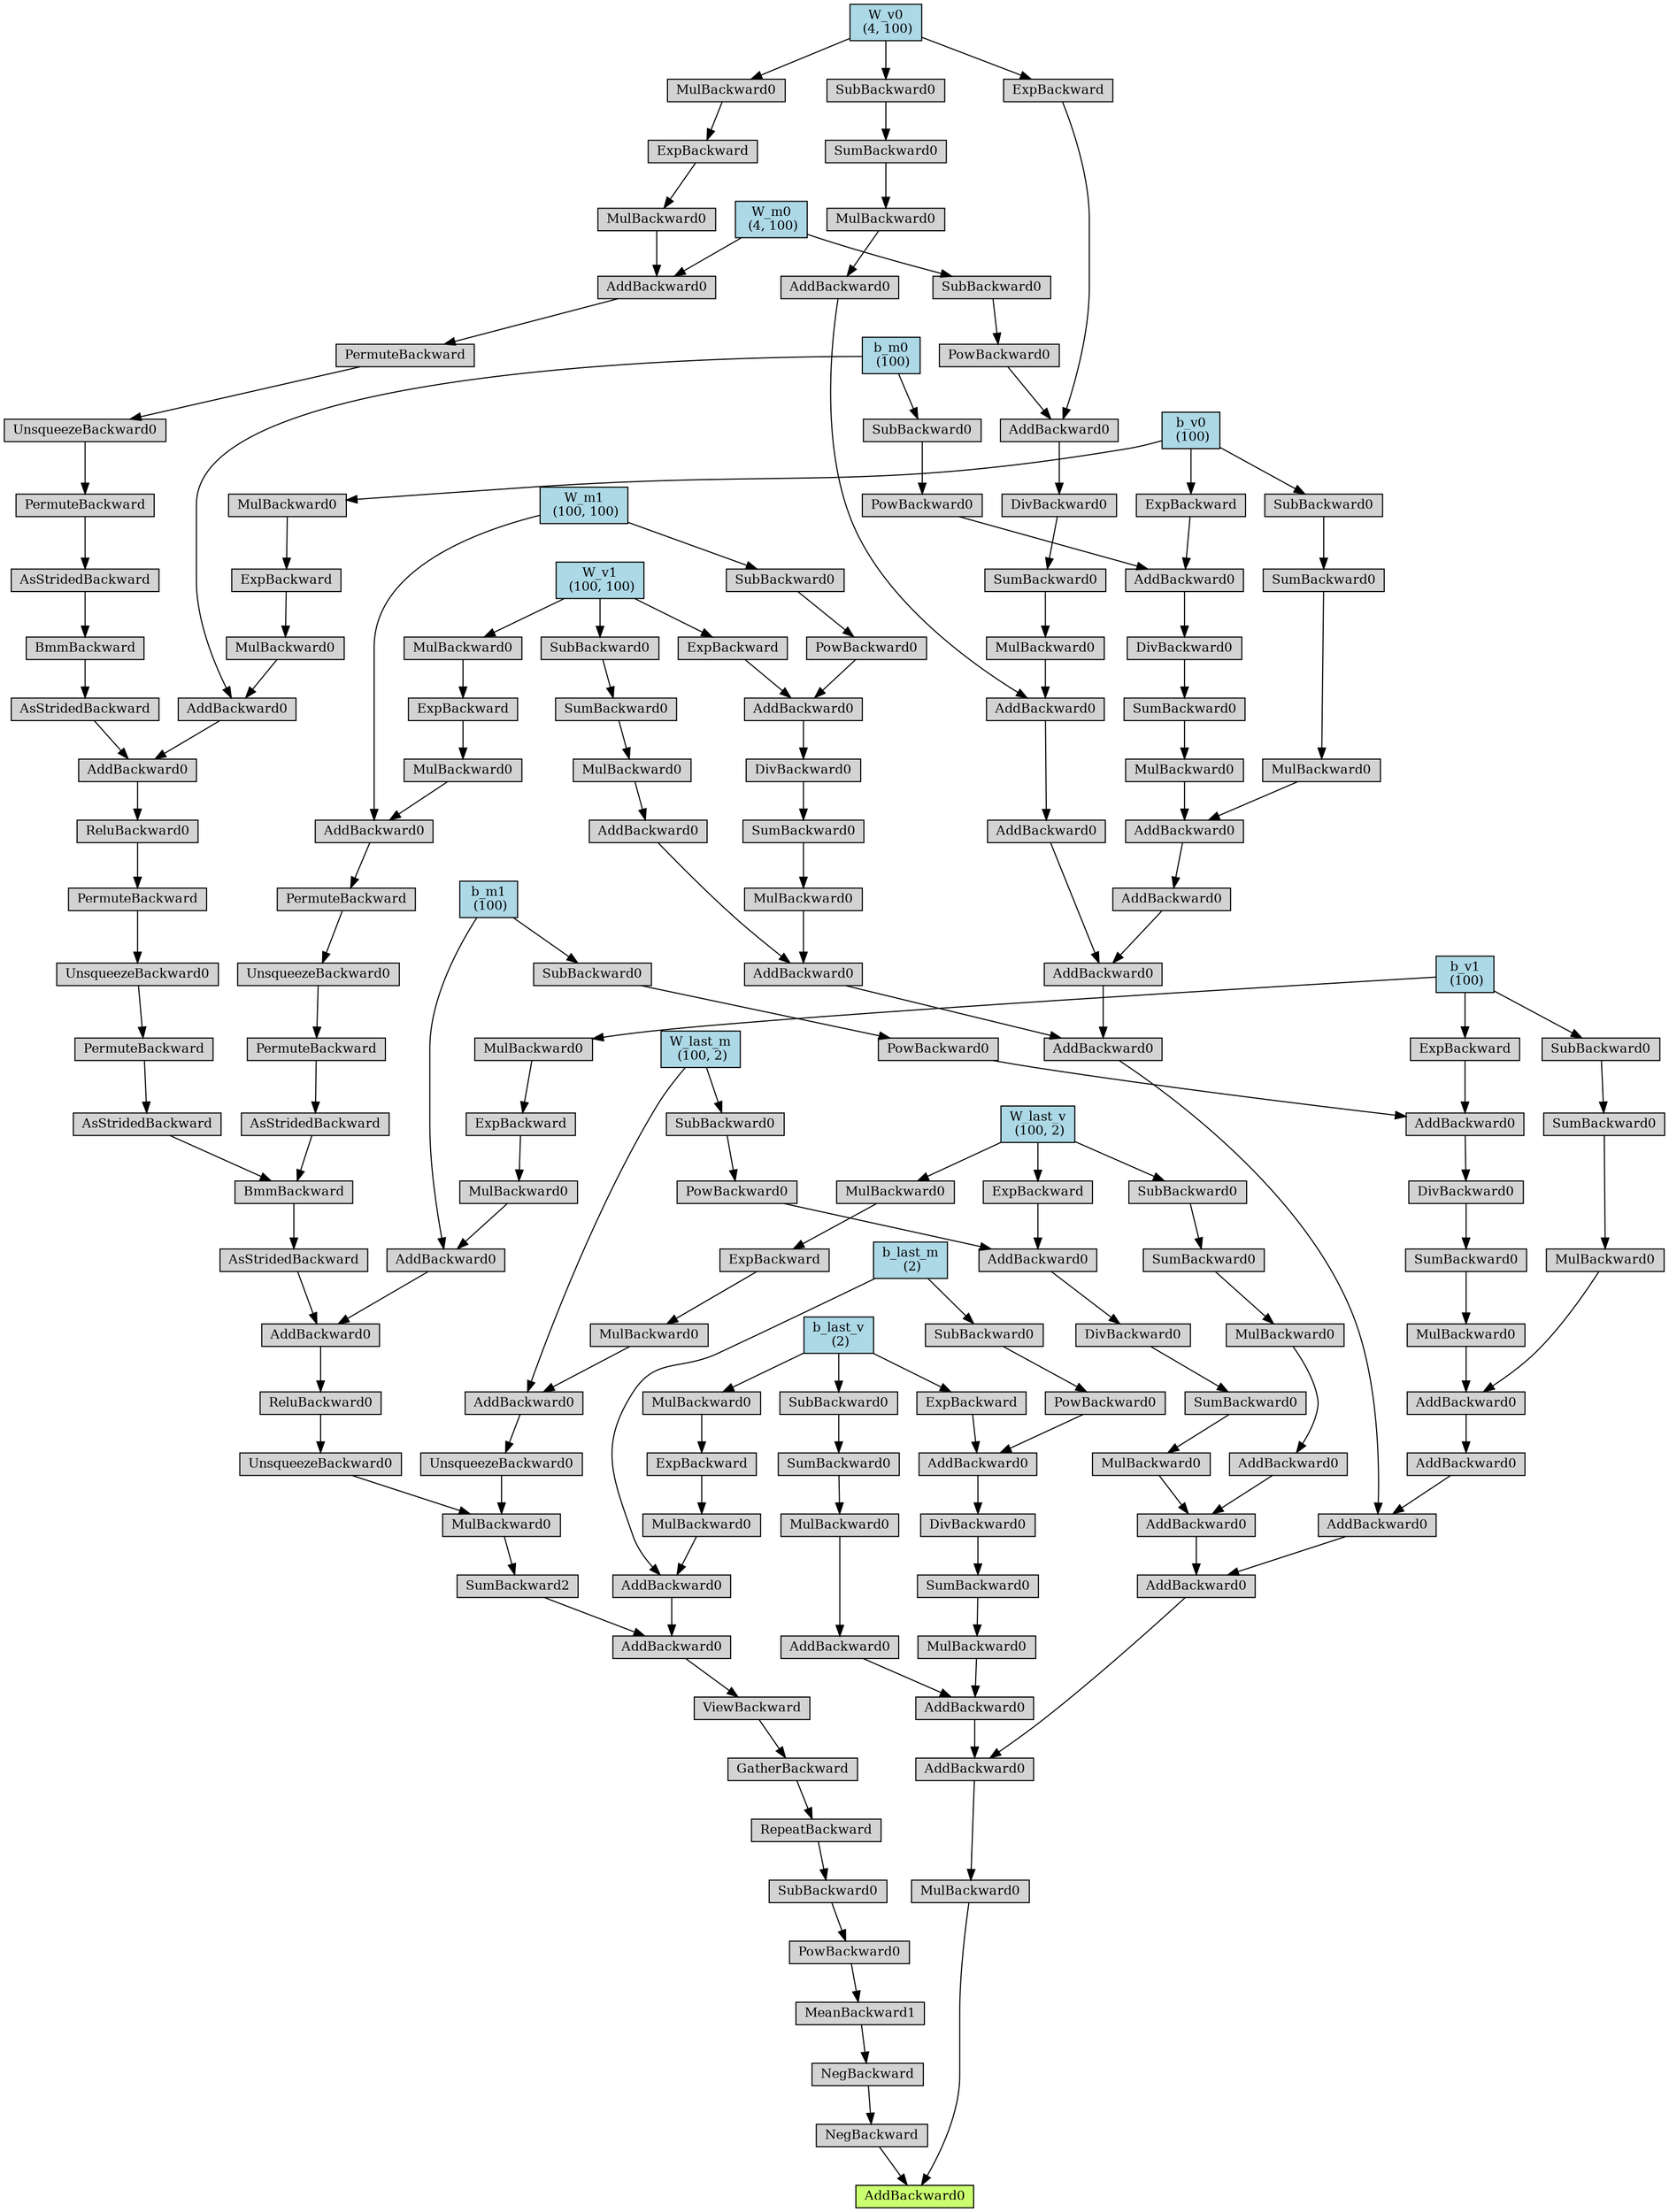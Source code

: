 digraph {
	graph [size="47.25,47.25"]
	node [align=left fontsize=12 height=0.2 ranksep=0.1 shape=box style=filled]
	140418360697016 [label=AddBackward0 fillcolor=darkolivegreen1]
	140418360697072 -> 140418360697016
	140418360697072 [label=NegBackward]
	140418360697240 -> 140418360697072
	140418360697240 [label=NegBackward]
	140418360697352 -> 140418360697240
	140418360697352 [label=MeanBackward1]
	140418360697464 -> 140418360697352
	140418360697464 [label=PowBackward0]
	140418360697576 -> 140418360697464
	140418360697576 [label=SubBackward0]
	140418360697688 -> 140418360697576
	140418360697688 [label=RepeatBackward]
	140418360697800 -> 140418360697688
	140418360697800 [label=GatherBackward]
	140418360697968 -> 140418360697800
	140418360697968 [label=ViewBackward]
	140418360698136 -> 140418360697968
	140418360698136 [label=AddBackward0]
	140418360698304 -> 140418360698136
	140418360698304 [label=SumBackward2]
	140418360698472 -> 140418360698304
	140418360698472 [label=MulBackward0]
	140418360698640 -> 140418360698472
	140418360698640 [label=UnsqueezeBackward0]
	140418360698808 -> 140418360698640
	140418360698808 [label=ReluBackward0]
	140418360698976 -> 140418360698808
	140418360698976 [label=AddBackward0]
	140418360699144 -> 140418360698976
	140418360699144 [label=AsStridedBackward]
	140418360699312 -> 140418360699144
	140418360699312 [label=BmmBackward]
	140418360699480 -> 140418360699312
	140418360699480 [label=AsStridedBackward]
	140418360699648 -> 140418360699480
	140418360699648 [label=PermuteBackward]
	140418360699816 -> 140418360699648
	140418360699816 [label=UnsqueezeBackward0]
	140418360699984 -> 140418360699816
	140418360699984 [label=PermuteBackward]
	140418360700152 -> 140418360699984
	140418360700152 [label=ReluBackward0]
	140418360700320 -> 140418360700152
	140418360700320 [label=AddBackward0]
	140418360700488 -> 140418360700320
	140418360700488 [label=AsStridedBackward]
	140418360700656 -> 140418360700488
	140418360700656 [label=BmmBackward]
	140418360700824 -> 140418360700656
	140418360700824 [label=AsStridedBackward]
	140418360672328 -> 140418360700824
	140418360672328 [label=PermuteBackward]
	140418360672496 -> 140418360672328
	140418360672496 [label=UnsqueezeBackward0]
	140418360672664 -> 140418360672496
	140418360672664 [label=PermuteBackward]
	140418360672832 -> 140418360672664
	140418360672832 [label=AddBackward0]
	140418360673000 -> 140418360672832
	140418360673000 [label=MulBackward0]
	140418360673168 -> 140418360673000
	140418360673168 [label=ExpBackward]
	140418360673280 -> 140418360673168
	140418360673280 [label=MulBackward0]
	140418360673448 -> 140418360673280
	140418360673448 [label="W_v0
 (4, 100)" fillcolor=lightblue]
	140418360673056 -> 140418360672832
	140418360673056 [label="W_m0
 (4, 100)" fillcolor=lightblue]
	140418360700544 -> 140418360700320
	140418360700544 [label=AddBackward0]
	140418360700712 -> 140418360700544
	140418360700712 [label=MulBackward0]
	140418360672552 -> 140418360700712
	140418360672552 [label=ExpBackward]
	140418360672888 -> 140418360672552
	140418360672888 [label=MulBackward0]
	140418360673336 -> 140418360672888
	140418360673336 [label="b_v0
 (100)" fillcolor=lightblue]
	140418360700880 -> 140418360700544
	140418360700880 [label="b_m0
 (100)" fillcolor=lightblue]
	140418360699536 -> 140418360699312
	140418360699536 [label=AsStridedBackward]
	140418360699704 -> 140418360699536
	140418360699704 [label=PermuteBackward]
	140418360700040 -> 140418360699704
	140418360700040 [label=UnsqueezeBackward0]
	140418360700376 -> 140418360700040
	140418360700376 [label=PermuteBackward]
	140418360672384 -> 140418360700376
	140418360672384 [label=AddBackward0]
	140418360673112 -> 140418360672384
	140418360673112 [label=MulBackward0]
	140418360673616 -> 140418360673112
	140418360673616 [label=ExpBackward]
	140418360673672 -> 140418360673616
	140418360673672 [label=MulBackward0]
	140418360673784 -> 140418360673672
	140418360673784 [label="W_v1
 (100, 100)" fillcolor=lightblue]
	140418360673224 -> 140418360672384
	140418360673224 [label="W_m1
 (100, 100)" fillcolor=lightblue]
	140418360699200 -> 140418360698976
	140418360699200 [label=AddBackward0]
	140418360699368 -> 140418360699200
	140418360699368 [label=MulBackward0]
	140418360700208 -> 140418360699368
	140418360700208 [label=ExpBackward]
	140418360672720 -> 140418360700208
	140418360672720 [label=MulBackward0]
	140418360673728 -> 140418360672720
	140418360673728 [label="b_v1
 (100)" fillcolor=lightblue]
	140418360699592 -> 140418360699200
	140418360699592 [label="b_m1
 (100)" fillcolor=lightblue]
	140418360698696 -> 140418360698472
	140418360698696 [label=UnsqueezeBackward0]
	140418360698864 -> 140418360698696
	140418360698864 [label=AddBackward0]
	140418360699256 -> 140418360698864
	140418360699256 [label=MulBackward0]
	140418360673504 -> 140418360699256
	140418360673504 [label=ExpBackward]
	140418360673560 -> 140418360673504
	140418360673560 [label=MulBackward0]
	140418360674008 -> 140418360673560
	140418360674008 [label="W_last_v
 (100, 2)" fillcolor=lightblue]
	140418360699872 -> 140418360698864
	140418360699872 [label="W_last_m
 (100, 2)" fillcolor=lightblue]
	140418360698360 -> 140418360698136
	140418360698360 [label=AddBackward0]
	140418360698528 -> 140418360698360
	140418360698528 [label=MulBackward0]
	140418360700600 -> 140418360698528
	140418360700600 [label=ExpBackward]
	140418360673840 -> 140418360700600
	140418360673840 [label=MulBackward0]
	140418360674120 -> 140418360673840
	140418360674120 [label="b_last_v
 (2)" fillcolor=lightblue]
	140418360698752 -> 140418360698360
	140418360698752 [label="b_last_m
 (2)" fillcolor=lightblue]
	140418360697128 -> 140418360697016
	140418360697128 [label=MulBackward0]
	140418360697296 -> 140418360697128
	140418360697296 [label=AddBackward0]
	140418360697520 -> 140418360697296
	140418360697520 [label=AddBackward0]
	140418360697856 -> 140418360697520
	140418360697856 [label=AddBackward0]
	140418360698416 -> 140418360697856
	140418360698416 [label=AddBackward0]
	140418360673896 -> 140418360698416
	140418360673896 [label=AddBackward0]
	140418360674232 -> 140418360673896
	140418360674232 [label=AddBackward0]
	140418360674400 -> 140418360674232
	140418360674400 [label=AddBackward0]
	140418360674512 -> 140418360674400
	140418360674512 [label=AddBackward0]
	140418360674680 -> 140418360674512
	140418360674680 [label=MulBackward0]
	140418360674792 -> 140418360674680
	140418360674792 [label=SumBackward0]
	140418360674904 -> 140418360674792
	140418360674904 [label=SubBackward0]
	140418360673448 -> 140418360674904
	140418360674568 -> 140418360674400
	140418360674568 [label=MulBackward0]
	140418360674736 -> 140418360674568
	140418360674736 [label=SumBackward0]
	140418360674960 -> 140418360674736
	140418360674960 [label=DivBackward0]
	140418360675072 -> 140418360674960
	140418360675072 [label=AddBackward0]
	140418360675184 -> 140418360675072
	140418360675184 [label=ExpBackward]
	140418360673448 -> 140418360675184
	140418360675240 -> 140418360675072
	140418360675240 [label=PowBackward0]
	140418360675352 -> 140418360675240
	140418360675352 [label=SubBackward0]
	140418360673056 -> 140418360675352
	140418360674288 -> 140418360673896
	140418360674288 [label=AddBackward0]
	140418360674456 -> 140418360674288
	140418360674456 [label=AddBackward0]
	140418360674848 -> 140418360674456
	140418360674848 [label=MulBackward0]
	140418360675296 -> 140418360674848
	140418360675296 [label=SumBackward0]
	140418360675464 -> 140418360675296
	140418360675464 [label=SubBackward0]
	140418360673336 -> 140418360675464
	140418360675016 -> 140418360674456
	140418360675016 [label=MulBackward0]
	140418360675408 -> 140418360675016
	140418360675408 [label=SumBackward0]
	140418360675576 -> 140418360675408
	140418360675576 [label=DivBackward0]
	140418360675688 -> 140418360675576
	140418360675688 [label=AddBackward0]
	140418360675800 -> 140418360675688
	140418360675800 [label=ExpBackward]
	140418360673336 -> 140418360675800
	140418360675856 -> 140418360675688
	140418360675856 [label=PowBackward0]
	140418360675968 -> 140418360675856
	140418360675968 [label=SubBackward0]
	140418360700880 -> 140418360675968
	140418360674064 -> 140418360698416
	140418360674064 [label=AddBackward0]
	140418360674344 -> 140418360674064
	140418360674344 [label=AddBackward0]
	140418360675520 -> 140418360674344
	140418360675520 [label=MulBackward0]
	140418360675744 -> 140418360675520
	140418360675744 [label=SumBackward0]
	140418360676024 -> 140418360675744
	140418360676024 [label=SubBackward0]
	140418360673784 -> 140418360676024
	140418360674624 -> 140418360674064
	140418360674624 [label=MulBackward0]
	140418360675632 -> 140418360674624
	140418360675632 [label=SumBackward0]
	140418360676080 -> 140418360675632
	140418360676080 [label=DivBackward0]
	140418360676192 -> 140418360676080
	140418360676192 [label=AddBackward0]
	140418360676304 -> 140418360676192
	140418360676304 [label=ExpBackward]
	140418360673784 -> 140418360676304
	140418360692808 -> 140418360676192
	140418360692808 [label=PowBackward0]
	140418360692920 -> 140418360692808
	140418360692920 [label=SubBackward0]
	140418360673224 -> 140418360692920
	140418360699032 -> 140418360697856
	140418360699032 [label=AddBackward0]
	140418360674176 -> 140418360699032
	140418360674176 [label=AddBackward0]
	140418360675912 -> 140418360674176
	140418360675912 [label=MulBackward0]
	140418360692864 -> 140418360675912
	140418360692864 [label=SumBackward0]
	140418360693032 -> 140418360692864
	140418360693032 [label=SubBackward0]
	140418360673728 -> 140418360693032
	140418360676136 -> 140418360674176
	140418360676136 [label=MulBackward0]
	140418360692976 -> 140418360676136
	140418360692976 [label=SumBackward0]
	140418360693144 -> 140418360692976
	140418360693144 [label=DivBackward0]
	140418360693256 -> 140418360693144
	140418360693256 [label=AddBackward0]
	140418360693368 -> 140418360693256
	140418360693368 [label=ExpBackward]
	140418360673728 -> 140418360693368
	140418360693424 -> 140418360693256
	140418360693424 [label=PowBackward0]
	140418360693536 -> 140418360693424
	140418360693536 [label=SubBackward0]
	140418360699592 -> 140418360693536
	140418360698024 -> 140418360697520
	140418360698024 [label=AddBackward0]
	140418360673952 -> 140418360698024
	140418360673952 [label=AddBackward0]
	140418360693088 -> 140418360673952
	140418360693088 [label=MulBackward0]
	140418360693312 -> 140418360693088
	140418360693312 [label=SumBackward0]
	140418360693592 -> 140418360693312
	140418360693592 [label=SubBackward0]
	140418360674008 -> 140418360693592
	140418360675128 -> 140418360698024
	140418360675128 [label=MulBackward0]
	140418360693200 -> 140418360675128
	140418360693200 [label=SumBackward0]
	140418360693648 -> 140418360693200
	140418360693648 [label=DivBackward0]
	140418360693760 -> 140418360693648
	140418360693760 [label=AddBackward0]
	140418360693872 -> 140418360693760
	140418360693872 [label=ExpBackward]
	140418360674008 -> 140418360693872
	140418360693928 -> 140418360693760
	140418360693928 [label=PowBackward0]
	140418360694040 -> 140418360693928
	140418360694040 [label=SubBackward0]
	140418360699872 -> 140418360694040
	140418360697632 -> 140418360697296
	140418360697632 [label=AddBackward0]
	140418360698192 -> 140418360697632
	140418360698192 [label=AddBackward0]
	140418360693704 -> 140418360698192
	140418360693704 [label=MulBackward0]
	140418360693984 -> 140418360693704
	140418360693984 [label=SumBackward0]
	140418360694152 -> 140418360693984
	140418360694152 [label=SubBackward0]
	140418360674120 -> 140418360694152
	140418360676248 -> 140418360697632
	140418360676248 [label=MulBackward0]
	140418360693816 -> 140418360676248
	140418360693816 [label=SumBackward0]
	140418360694208 -> 140418360693816
	140418360694208 [label=DivBackward0]
	140418360694320 -> 140418360694208
	140418360694320 [label=AddBackward0]
	140418360694432 -> 140418360694320
	140418360694432 [label=ExpBackward]
	140418360674120 -> 140418360694432
	140418360694488 -> 140418360694320
	140418360694488 [label=PowBackward0]
	140418360694600 -> 140418360694488
	140418360694600 [label=SubBackward0]
	140418360698752 -> 140418360694600
}
